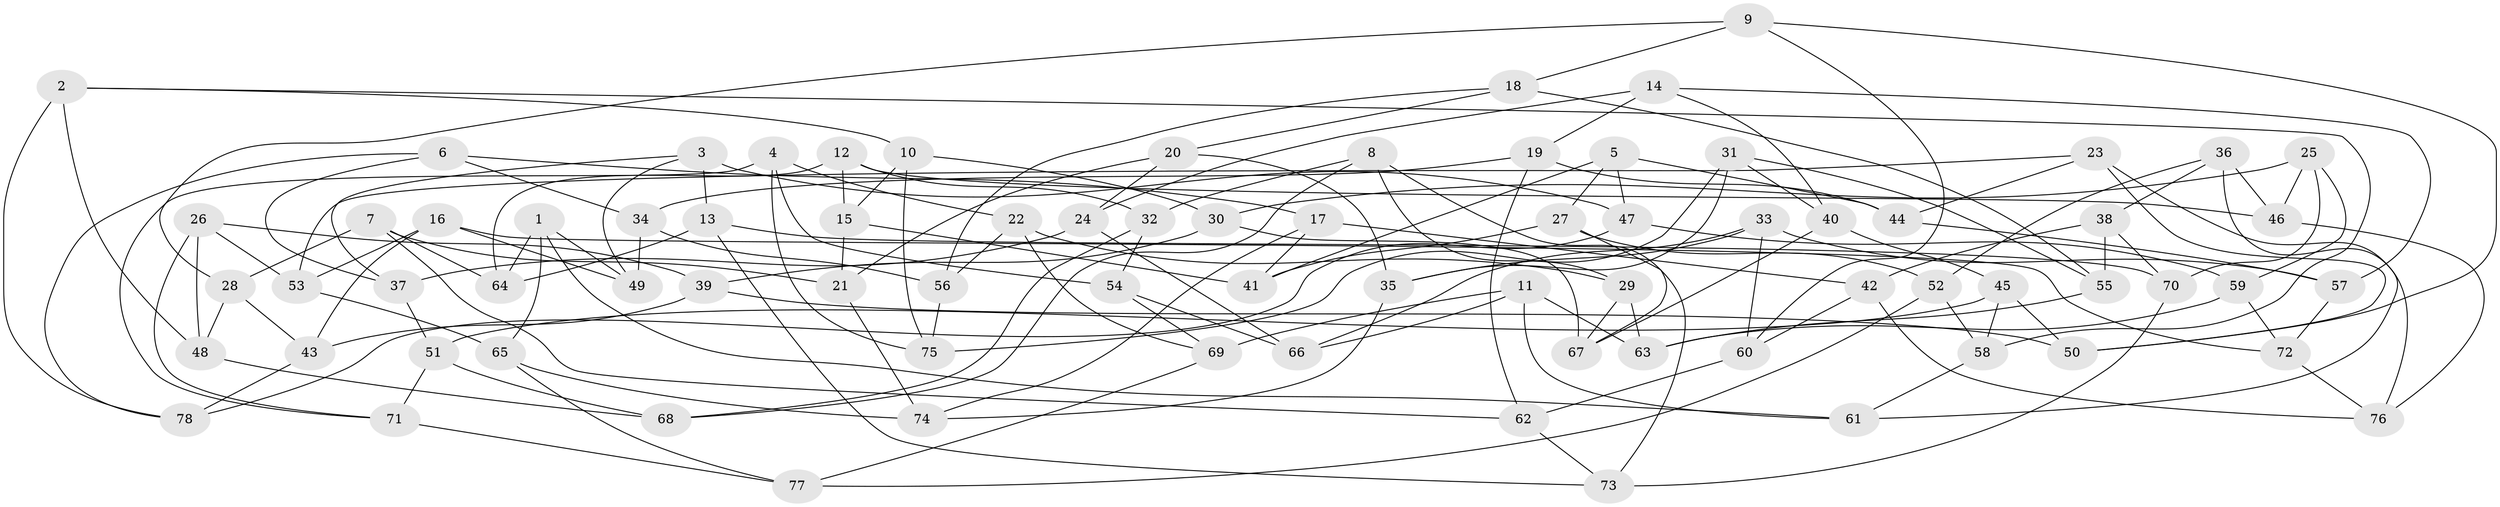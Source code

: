 // coarse degree distribution, {6: 0.6521739130434783, 4: 0.30434782608695654, 5: 0.043478260869565216}
// Generated by graph-tools (version 1.1) at 2025/24/03/03/25 07:24:23]
// undirected, 78 vertices, 156 edges
graph export_dot {
graph [start="1"]
  node [color=gray90,style=filled];
  1;
  2;
  3;
  4;
  5;
  6;
  7;
  8;
  9;
  10;
  11;
  12;
  13;
  14;
  15;
  16;
  17;
  18;
  19;
  20;
  21;
  22;
  23;
  24;
  25;
  26;
  27;
  28;
  29;
  30;
  31;
  32;
  33;
  34;
  35;
  36;
  37;
  38;
  39;
  40;
  41;
  42;
  43;
  44;
  45;
  46;
  47;
  48;
  49;
  50;
  51;
  52;
  53;
  54;
  55;
  56;
  57;
  58;
  59;
  60;
  61;
  62;
  63;
  64;
  65;
  66;
  67;
  68;
  69;
  70;
  71;
  72;
  73;
  74;
  75;
  76;
  77;
  78;
  1 -- 65;
  1 -- 61;
  1 -- 64;
  1 -- 49;
  2 -- 10;
  2 -- 78;
  2 -- 58;
  2 -- 48;
  3 -- 37;
  3 -- 49;
  3 -- 47;
  3 -- 13;
  4 -- 75;
  4 -- 71;
  4 -- 54;
  4 -- 22;
  5 -- 41;
  5 -- 47;
  5 -- 27;
  5 -- 44;
  6 -- 37;
  6 -- 17;
  6 -- 78;
  6 -- 34;
  7 -- 64;
  7 -- 28;
  7 -- 62;
  7 -- 21;
  8 -- 32;
  8 -- 73;
  8 -- 68;
  8 -- 29;
  9 -- 18;
  9 -- 28;
  9 -- 60;
  9 -- 50;
  10 -- 15;
  10 -- 30;
  10 -- 75;
  11 -- 63;
  11 -- 69;
  11 -- 66;
  11 -- 61;
  12 -- 46;
  12 -- 32;
  12 -- 15;
  12 -- 64;
  13 -- 70;
  13 -- 64;
  13 -- 73;
  14 -- 57;
  14 -- 40;
  14 -- 24;
  14 -- 19;
  15 -- 21;
  15 -- 41;
  16 -- 53;
  16 -- 72;
  16 -- 49;
  16 -- 43;
  17 -- 42;
  17 -- 74;
  17 -- 41;
  18 -- 56;
  18 -- 55;
  18 -- 20;
  19 -- 34;
  19 -- 62;
  19 -- 44;
  20 -- 35;
  20 -- 24;
  20 -- 21;
  21 -- 74;
  22 -- 29;
  22 -- 56;
  22 -- 69;
  23 -- 50;
  23 -- 53;
  23 -- 44;
  23 -- 76;
  24 -- 66;
  24 -- 37;
  25 -- 46;
  25 -- 70;
  25 -- 59;
  25 -- 30;
  26 -- 53;
  26 -- 39;
  26 -- 71;
  26 -- 48;
  27 -- 52;
  27 -- 67;
  27 -- 41;
  28 -- 43;
  28 -- 48;
  29 -- 63;
  29 -- 67;
  30 -- 39;
  30 -- 67;
  31 -- 55;
  31 -- 35;
  31 -- 40;
  31 -- 75;
  32 -- 54;
  32 -- 68;
  33 -- 60;
  33 -- 66;
  33 -- 57;
  33 -- 35;
  34 -- 56;
  34 -- 49;
  35 -- 74;
  36 -- 38;
  36 -- 52;
  36 -- 46;
  36 -- 61;
  37 -- 51;
  38 -- 42;
  38 -- 70;
  38 -- 55;
  39 -- 43;
  39 -- 50;
  40 -- 45;
  40 -- 67;
  42 -- 60;
  42 -- 76;
  43 -- 78;
  44 -- 57;
  45 -- 50;
  45 -- 51;
  45 -- 58;
  46 -- 76;
  47 -- 59;
  47 -- 78;
  48 -- 68;
  51 -- 68;
  51 -- 71;
  52 -- 77;
  52 -- 58;
  53 -- 65;
  54 -- 69;
  54 -- 66;
  55 -- 63;
  56 -- 75;
  57 -- 72;
  58 -- 61;
  59 -- 72;
  59 -- 63;
  60 -- 62;
  62 -- 73;
  65 -- 74;
  65 -- 77;
  69 -- 77;
  70 -- 73;
  71 -- 77;
  72 -- 76;
}
